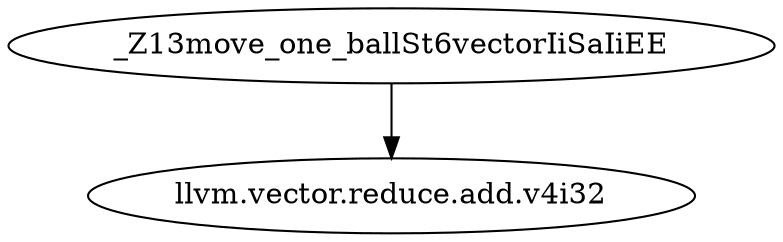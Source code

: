 digraph CallGraph {
    // Nodes
    _Z13move_one_ballSt6vectorIiSaIiEE [label="_Z13move_one_ballSt6vectorIiSaIiEE"];
    llvm_vector_reduce_add_v4i32 [label="llvm.vector.reduce.add.v4i32"];

    // Edges
    _Z13move_one_ballSt6vectorIiSaIiEE -> llvm_vector_reduce_add_v4i32;
}

